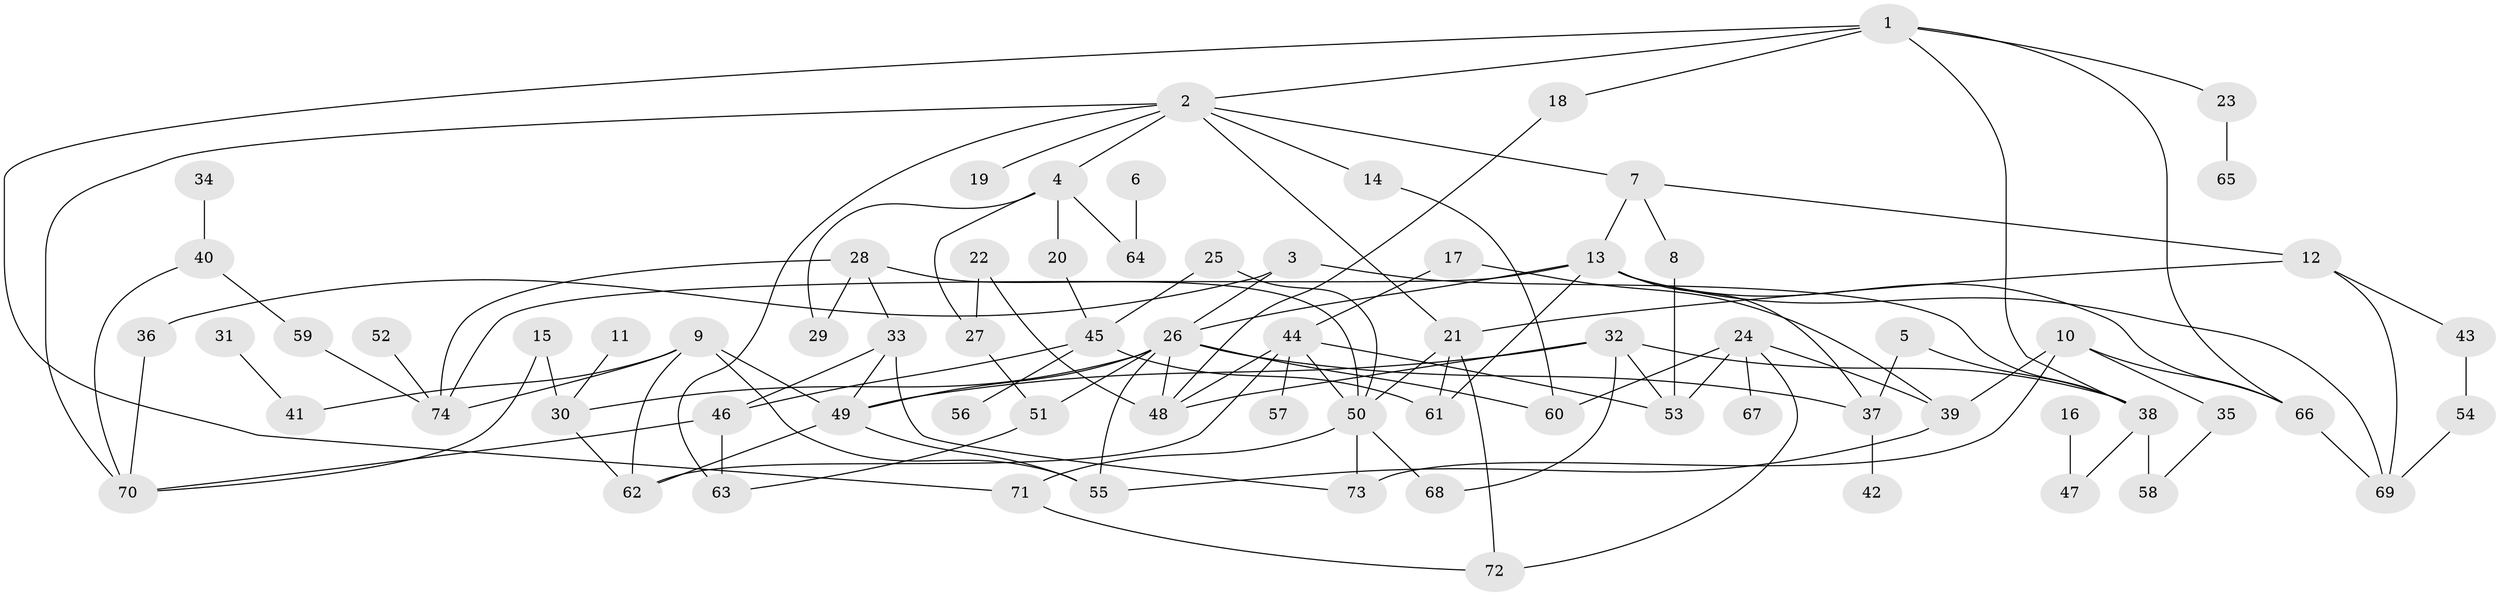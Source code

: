 // original degree distribution, {7: 0.02702702702702703, 6: 0.02702702702702703, 3: 0.22972972972972974, 5: 0.06756756756756757, 2: 0.28378378378378377, 4: 0.12162162162162163, 1: 0.24324324324324326}
// Generated by graph-tools (version 1.1) at 2025/49/03/09/25 03:49:15]
// undirected, 74 vertices, 120 edges
graph export_dot {
graph [start="1"]
  node [color=gray90,style=filled];
  1;
  2;
  3;
  4;
  5;
  6;
  7;
  8;
  9;
  10;
  11;
  12;
  13;
  14;
  15;
  16;
  17;
  18;
  19;
  20;
  21;
  22;
  23;
  24;
  25;
  26;
  27;
  28;
  29;
  30;
  31;
  32;
  33;
  34;
  35;
  36;
  37;
  38;
  39;
  40;
  41;
  42;
  43;
  44;
  45;
  46;
  47;
  48;
  49;
  50;
  51;
  52;
  53;
  54;
  55;
  56;
  57;
  58;
  59;
  60;
  61;
  62;
  63;
  64;
  65;
  66;
  67;
  68;
  69;
  70;
  71;
  72;
  73;
  74;
  1 -- 2 [weight=1.0];
  1 -- 18 [weight=1.0];
  1 -- 23 [weight=1.0];
  1 -- 38 [weight=1.0];
  1 -- 66 [weight=1.0];
  1 -- 71 [weight=1.0];
  2 -- 4 [weight=1.0];
  2 -- 7 [weight=1.0];
  2 -- 14 [weight=1.0];
  2 -- 19 [weight=1.0];
  2 -- 21 [weight=1.0];
  2 -- 63 [weight=1.0];
  2 -- 70 [weight=1.0];
  3 -- 26 [weight=1.0];
  3 -- 36 [weight=1.0];
  3 -- 38 [weight=1.0];
  4 -- 20 [weight=1.0];
  4 -- 27 [weight=1.0];
  4 -- 29 [weight=1.0];
  4 -- 64 [weight=1.0];
  5 -- 37 [weight=1.0];
  5 -- 38 [weight=1.0];
  6 -- 64 [weight=1.0];
  7 -- 8 [weight=1.0];
  7 -- 12 [weight=1.0];
  7 -- 13 [weight=1.0];
  8 -- 53 [weight=1.0];
  9 -- 41 [weight=1.0];
  9 -- 49 [weight=1.0];
  9 -- 55 [weight=1.0];
  9 -- 62 [weight=1.0];
  9 -- 74 [weight=1.0];
  10 -- 35 [weight=1.0];
  10 -- 39 [weight=1.0];
  10 -- 66 [weight=1.0];
  10 -- 73 [weight=1.0];
  11 -- 30 [weight=1.0];
  12 -- 21 [weight=1.0];
  12 -- 43 [weight=1.0];
  12 -- 69 [weight=1.0];
  13 -- 26 [weight=1.0];
  13 -- 37 [weight=1.0];
  13 -- 61 [weight=1.0];
  13 -- 66 [weight=1.0];
  13 -- 69 [weight=1.0];
  13 -- 74 [weight=1.0];
  14 -- 60 [weight=1.0];
  15 -- 30 [weight=1.0];
  15 -- 70 [weight=1.0];
  16 -- 47 [weight=1.0];
  17 -- 39 [weight=1.0];
  17 -- 44 [weight=1.0];
  18 -- 48 [weight=1.0];
  20 -- 45 [weight=1.0];
  21 -- 50 [weight=1.0];
  21 -- 61 [weight=1.0];
  21 -- 72 [weight=1.0];
  22 -- 27 [weight=1.0];
  22 -- 48 [weight=1.0];
  23 -- 65 [weight=1.0];
  24 -- 39 [weight=1.0];
  24 -- 53 [weight=1.0];
  24 -- 60 [weight=1.0];
  24 -- 67 [weight=1.0];
  24 -- 72 [weight=1.0];
  25 -- 45 [weight=1.0];
  25 -- 50 [weight=1.0];
  26 -- 30 [weight=1.0];
  26 -- 37 [weight=1.0];
  26 -- 48 [weight=1.0];
  26 -- 49 [weight=1.0];
  26 -- 51 [weight=1.0];
  26 -- 55 [weight=1.0];
  26 -- 60 [weight=1.0];
  27 -- 51 [weight=1.0];
  28 -- 29 [weight=1.0];
  28 -- 33 [weight=1.0];
  28 -- 50 [weight=1.0];
  28 -- 74 [weight=1.0];
  30 -- 62 [weight=1.0];
  31 -- 41 [weight=1.0];
  32 -- 38 [weight=1.0];
  32 -- 48 [weight=1.0];
  32 -- 49 [weight=2.0];
  32 -- 53 [weight=1.0];
  32 -- 68 [weight=1.0];
  33 -- 46 [weight=1.0];
  33 -- 49 [weight=1.0];
  33 -- 73 [weight=1.0];
  34 -- 40 [weight=1.0];
  35 -- 58 [weight=1.0];
  36 -- 70 [weight=1.0];
  37 -- 42 [weight=1.0];
  38 -- 47 [weight=1.0];
  38 -- 58 [weight=2.0];
  39 -- 55 [weight=1.0];
  40 -- 59 [weight=1.0];
  40 -- 70 [weight=1.0];
  43 -- 54 [weight=1.0];
  44 -- 48 [weight=1.0];
  44 -- 50 [weight=1.0];
  44 -- 53 [weight=1.0];
  44 -- 57 [weight=1.0];
  44 -- 62 [weight=1.0];
  45 -- 46 [weight=1.0];
  45 -- 56 [weight=1.0];
  45 -- 61 [weight=1.0];
  46 -- 63 [weight=1.0];
  46 -- 70 [weight=1.0];
  49 -- 55 [weight=1.0];
  49 -- 62 [weight=1.0];
  50 -- 68 [weight=1.0];
  50 -- 71 [weight=1.0];
  50 -- 73 [weight=1.0];
  51 -- 63 [weight=1.0];
  52 -- 74 [weight=1.0];
  54 -- 69 [weight=1.0];
  59 -- 74 [weight=1.0];
  66 -- 69 [weight=1.0];
  71 -- 72 [weight=1.0];
}
